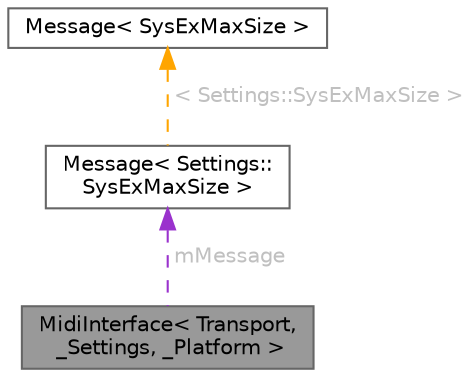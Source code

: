 digraph "MidiInterface&lt; Transport, _Settings, _Platform &gt;"
{
 // LATEX_PDF_SIZE
  bgcolor="transparent";
  edge [fontname=Helvetica,fontsize=10,labelfontname=Helvetica,labelfontsize=10];
  node [fontname=Helvetica,fontsize=10,shape=box,height=0.2,width=0.4];
  Node1 [id="Node000001",label="MidiInterface\< Transport,\l _Settings, _Platform \>",height=0.2,width=0.4,color="gray40", fillcolor="grey60", style="filled", fontcolor="black",tooltip="The main class for MIDI handling. It is templated over the type of serial port to provide abstraction..."];
  Node2 -> Node1 [id="edge1_Node000001_Node000002",dir="back",color="darkorchid3",style="dashed",tooltip=" ",label=" mMessage",fontcolor="grey" ];
  Node2 [id="Node000002",label="Message\< Settings::\lSysExMaxSize \>",height=0.2,width=0.4,color="gray40", fillcolor="white", style="filled",URL="$d4/daa/struct_message.html",tooltip=" "];
  Node3 -> Node2 [id="edge2_Node000002_Node000003",dir="back",color="orange",style="dashed",tooltip=" ",label=" \< Settings::SysExMaxSize \>",fontcolor="grey" ];
  Node3 [id="Node000003",label="Message\< SysExMaxSize \>",height=0.2,width=0.4,color="gray40", fillcolor="white", style="filled",URL="$d4/daa/struct_message.html",tooltip=" "];
}

